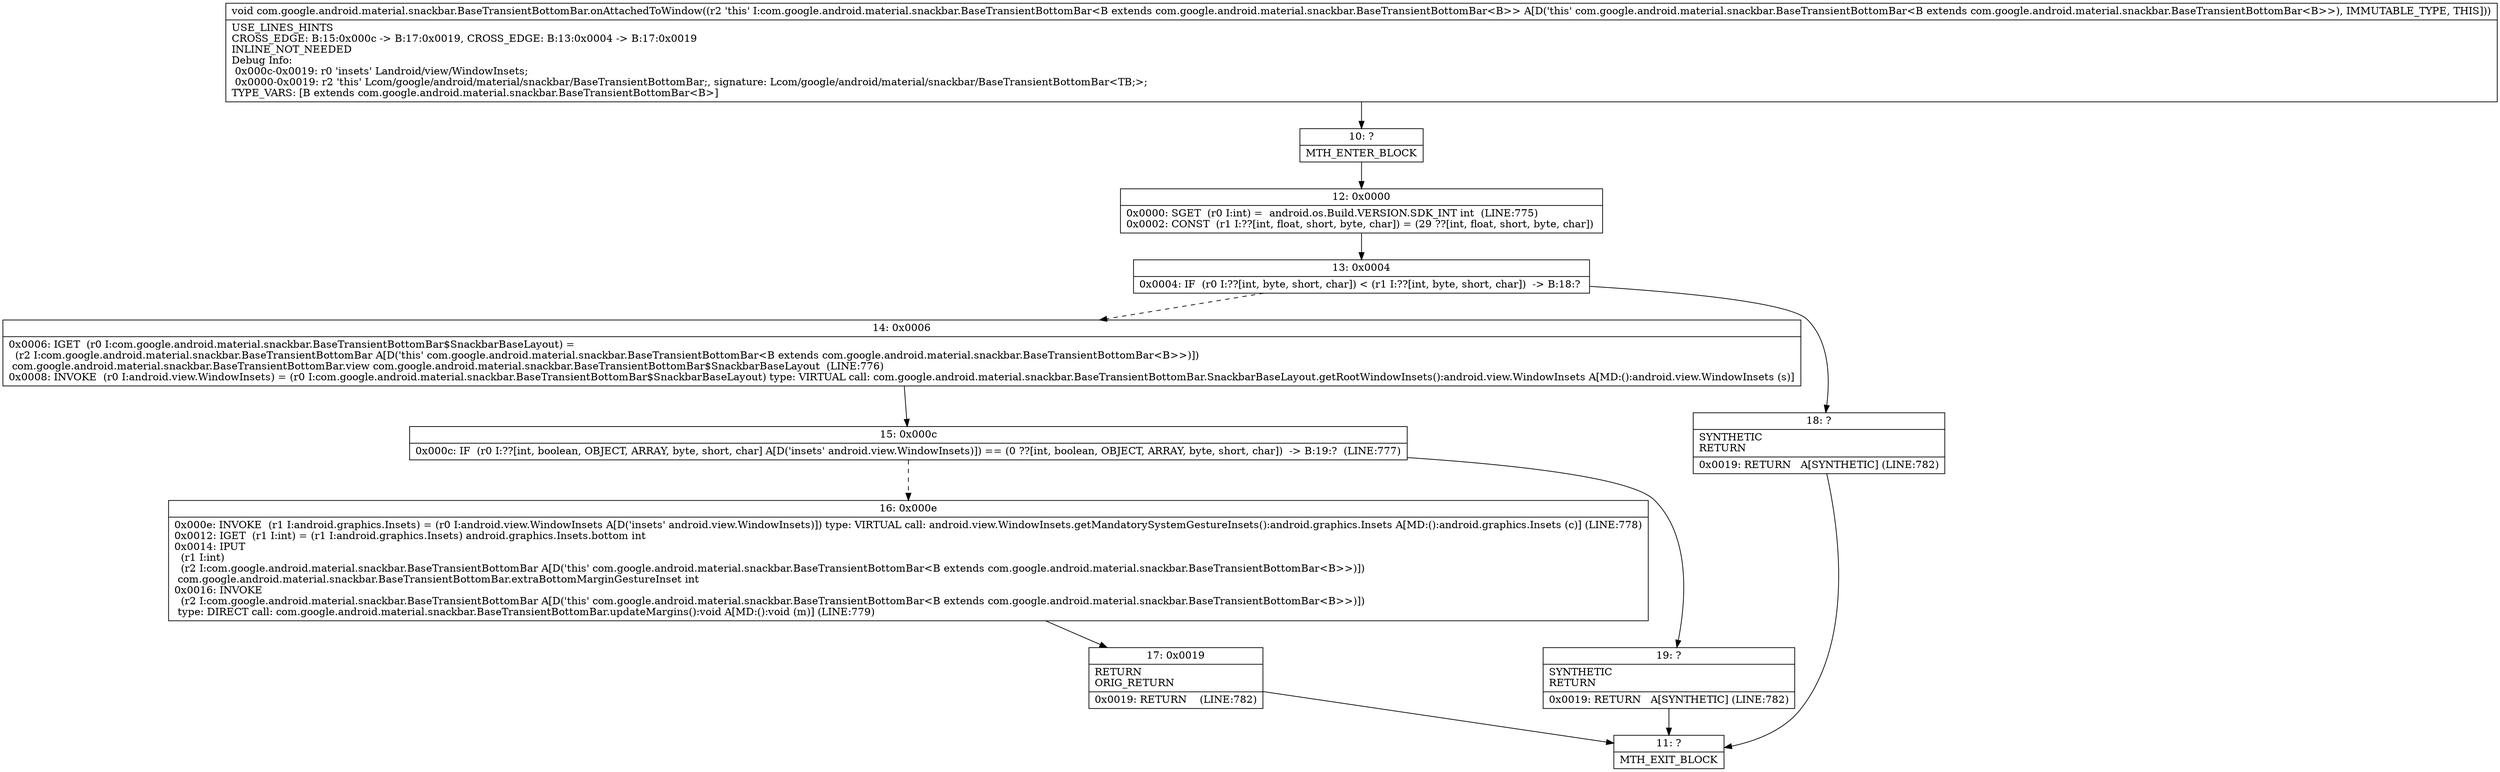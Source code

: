 digraph "CFG forcom.google.android.material.snackbar.BaseTransientBottomBar.onAttachedToWindow()V" {
Node_10 [shape=record,label="{10\:\ ?|MTH_ENTER_BLOCK\l}"];
Node_12 [shape=record,label="{12\:\ 0x0000|0x0000: SGET  (r0 I:int) =  android.os.Build.VERSION.SDK_INT int  (LINE:775)\l0x0002: CONST  (r1 I:??[int, float, short, byte, char]) = (29 ??[int, float, short, byte, char]) \l}"];
Node_13 [shape=record,label="{13\:\ 0x0004|0x0004: IF  (r0 I:??[int, byte, short, char]) \< (r1 I:??[int, byte, short, char])  \-\> B:18:? \l}"];
Node_14 [shape=record,label="{14\:\ 0x0006|0x0006: IGET  (r0 I:com.google.android.material.snackbar.BaseTransientBottomBar$SnackbarBaseLayout) = \l  (r2 I:com.google.android.material.snackbar.BaseTransientBottomBar A[D('this' com.google.android.material.snackbar.BaseTransientBottomBar\<B extends com.google.android.material.snackbar.BaseTransientBottomBar\<B\>\>)])\l com.google.android.material.snackbar.BaseTransientBottomBar.view com.google.android.material.snackbar.BaseTransientBottomBar$SnackbarBaseLayout  (LINE:776)\l0x0008: INVOKE  (r0 I:android.view.WindowInsets) = (r0 I:com.google.android.material.snackbar.BaseTransientBottomBar$SnackbarBaseLayout) type: VIRTUAL call: com.google.android.material.snackbar.BaseTransientBottomBar.SnackbarBaseLayout.getRootWindowInsets():android.view.WindowInsets A[MD:():android.view.WindowInsets (s)]\l}"];
Node_15 [shape=record,label="{15\:\ 0x000c|0x000c: IF  (r0 I:??[int, boolean, OBJECT, ARRAY, byte, short, char] A[D('insets' android.view.WindowInsets)]) == (0 ??[int, boolean, OBJECT, ARRAY, byte, short, char])  \-\> B:19:?  (LINE:777)\l}"];
Node_16 [shape=record,label="{16\:\ 0x000e|0x000e: INVOKE  (r1 I:android.graphics.Insets) = (r0 I:android.view.WindowInsets A[D('insets' android.view.WindowInsets)]) type: VIRTUAL call: android.view.WindowInsets.getMandatorySystemGestureInsets():android.graphics.Insets A[MD:():android.graphics.Insets (c)] (LINE:778)\l0x0012: IGET  (r1 I:int) = (r1 I:android.graphics.Insets) android.graphics.Insets.bottom int \l0x0014: IPUT  \l  (r1 I:int)\l  (r2 I:com.google.android.material.snackbar.BaseTransientBottomBar A[D('this' com.google.android.material.snackbar.BaseTransientBottomBar\<B extends com.google.android.material.snackbar.BaseTransientBottomBar\<B\>\>)])\l com.google.android.material.snackbar.BaseTransientBottomBar.extraBottomMarginGestureInset int \l0x0016: INVOKE  \l  (r2 I:com.google.android.material.snackbar.BaseTransientBottomBar A[D('this' com.google.android.material.snackbar.BaseTransientBottomBar\<B extends com.google.android.material.snackbar.BaseTransientBottomBar\<B\>\>)])\l type: DIRECT call: com.google.android.material.snackbar.BaseTransientBottomBar.updateMargins():void A[MD:():void (m)] (LINE:779)\l}"];
Node_17 [shape=record,label="{17\:\ 0x0019|RETURN\lORIG_RETURN\l|0x0019: RETURN    (LINE:782)\l}"];
Node_11 [shape=record,label="{11\:\ ?|MTH_EXIT_BLOCK\l}"];
Node_19 [shape=record,label="{19\:\ ?|SYNTHETIC\lRETURN\l|0x0019: RETURN   A[SYNTHETIC] (LINE:782)\l}"];
Node_18 [shape=record,label="{18\:\ ?|SYNTHETIC\lRETURN\l|0x0019: RETURN   A[SYNTHETIC] (LINE:782)\l}"];
MethodNode[shape=record,label="{void com.google.android.material.snackbar.BaseTransientBottomBar.onAttachedToWindow((r2 'this' I:com.google.android.material.snackbar.BaseTransientBottomBar\<B extends com.google.android.material.snackbar.BaseTransientBottomBar\<B\>\> A[D('this' com.google.android.material.snackbar.BaseTransientBottomBar\<B extends com.google.android.material.snackbar.BaseTransientBottomBar\<B\>\>), IMMUTABLE_TYPE, THIS]))  | USE_LINES_HINTS\lCROSS_EDGE: B:15:0x000c \-\> B:17:0x0019, CROSS_EDGE: B:13:0x0004 \-\> B:17:0x0019\lINLINE_NOT_NEEDED\lDebug Info:\l  0x000c\-0x0019: r0 'insets' Landroid\/view\/WindowInsets;\l  0x0000\-0x0019: r2 'this' Lcom\/google\/android\/material\/snackbar\/BaseTransientBottomBar;, signature: Lcom\/google\/android\/material\/snackbar\/BaseTransientBottomBar\<TB;\>;\lTYPE_VARS: [B extends com.google.android.material.snackbar.BaseTransientBottomBar\<B\>]\l}"];
MethodNode -> Node_10;Node_10 -> Node_12;
Node_12 -> Node_13;
Node_13 -> Node_14[style=dashed];
Node_13 -> Node_18;
Node_14 -> Node_15;
Node_15 -> Node_16[style=dashed];
Node_15 -> Node_19;
Node_16 -> Node_17;
Node_17 -> Node_11;
Node_19 -> Node_11;
Node_18 -> Node_11;
}

